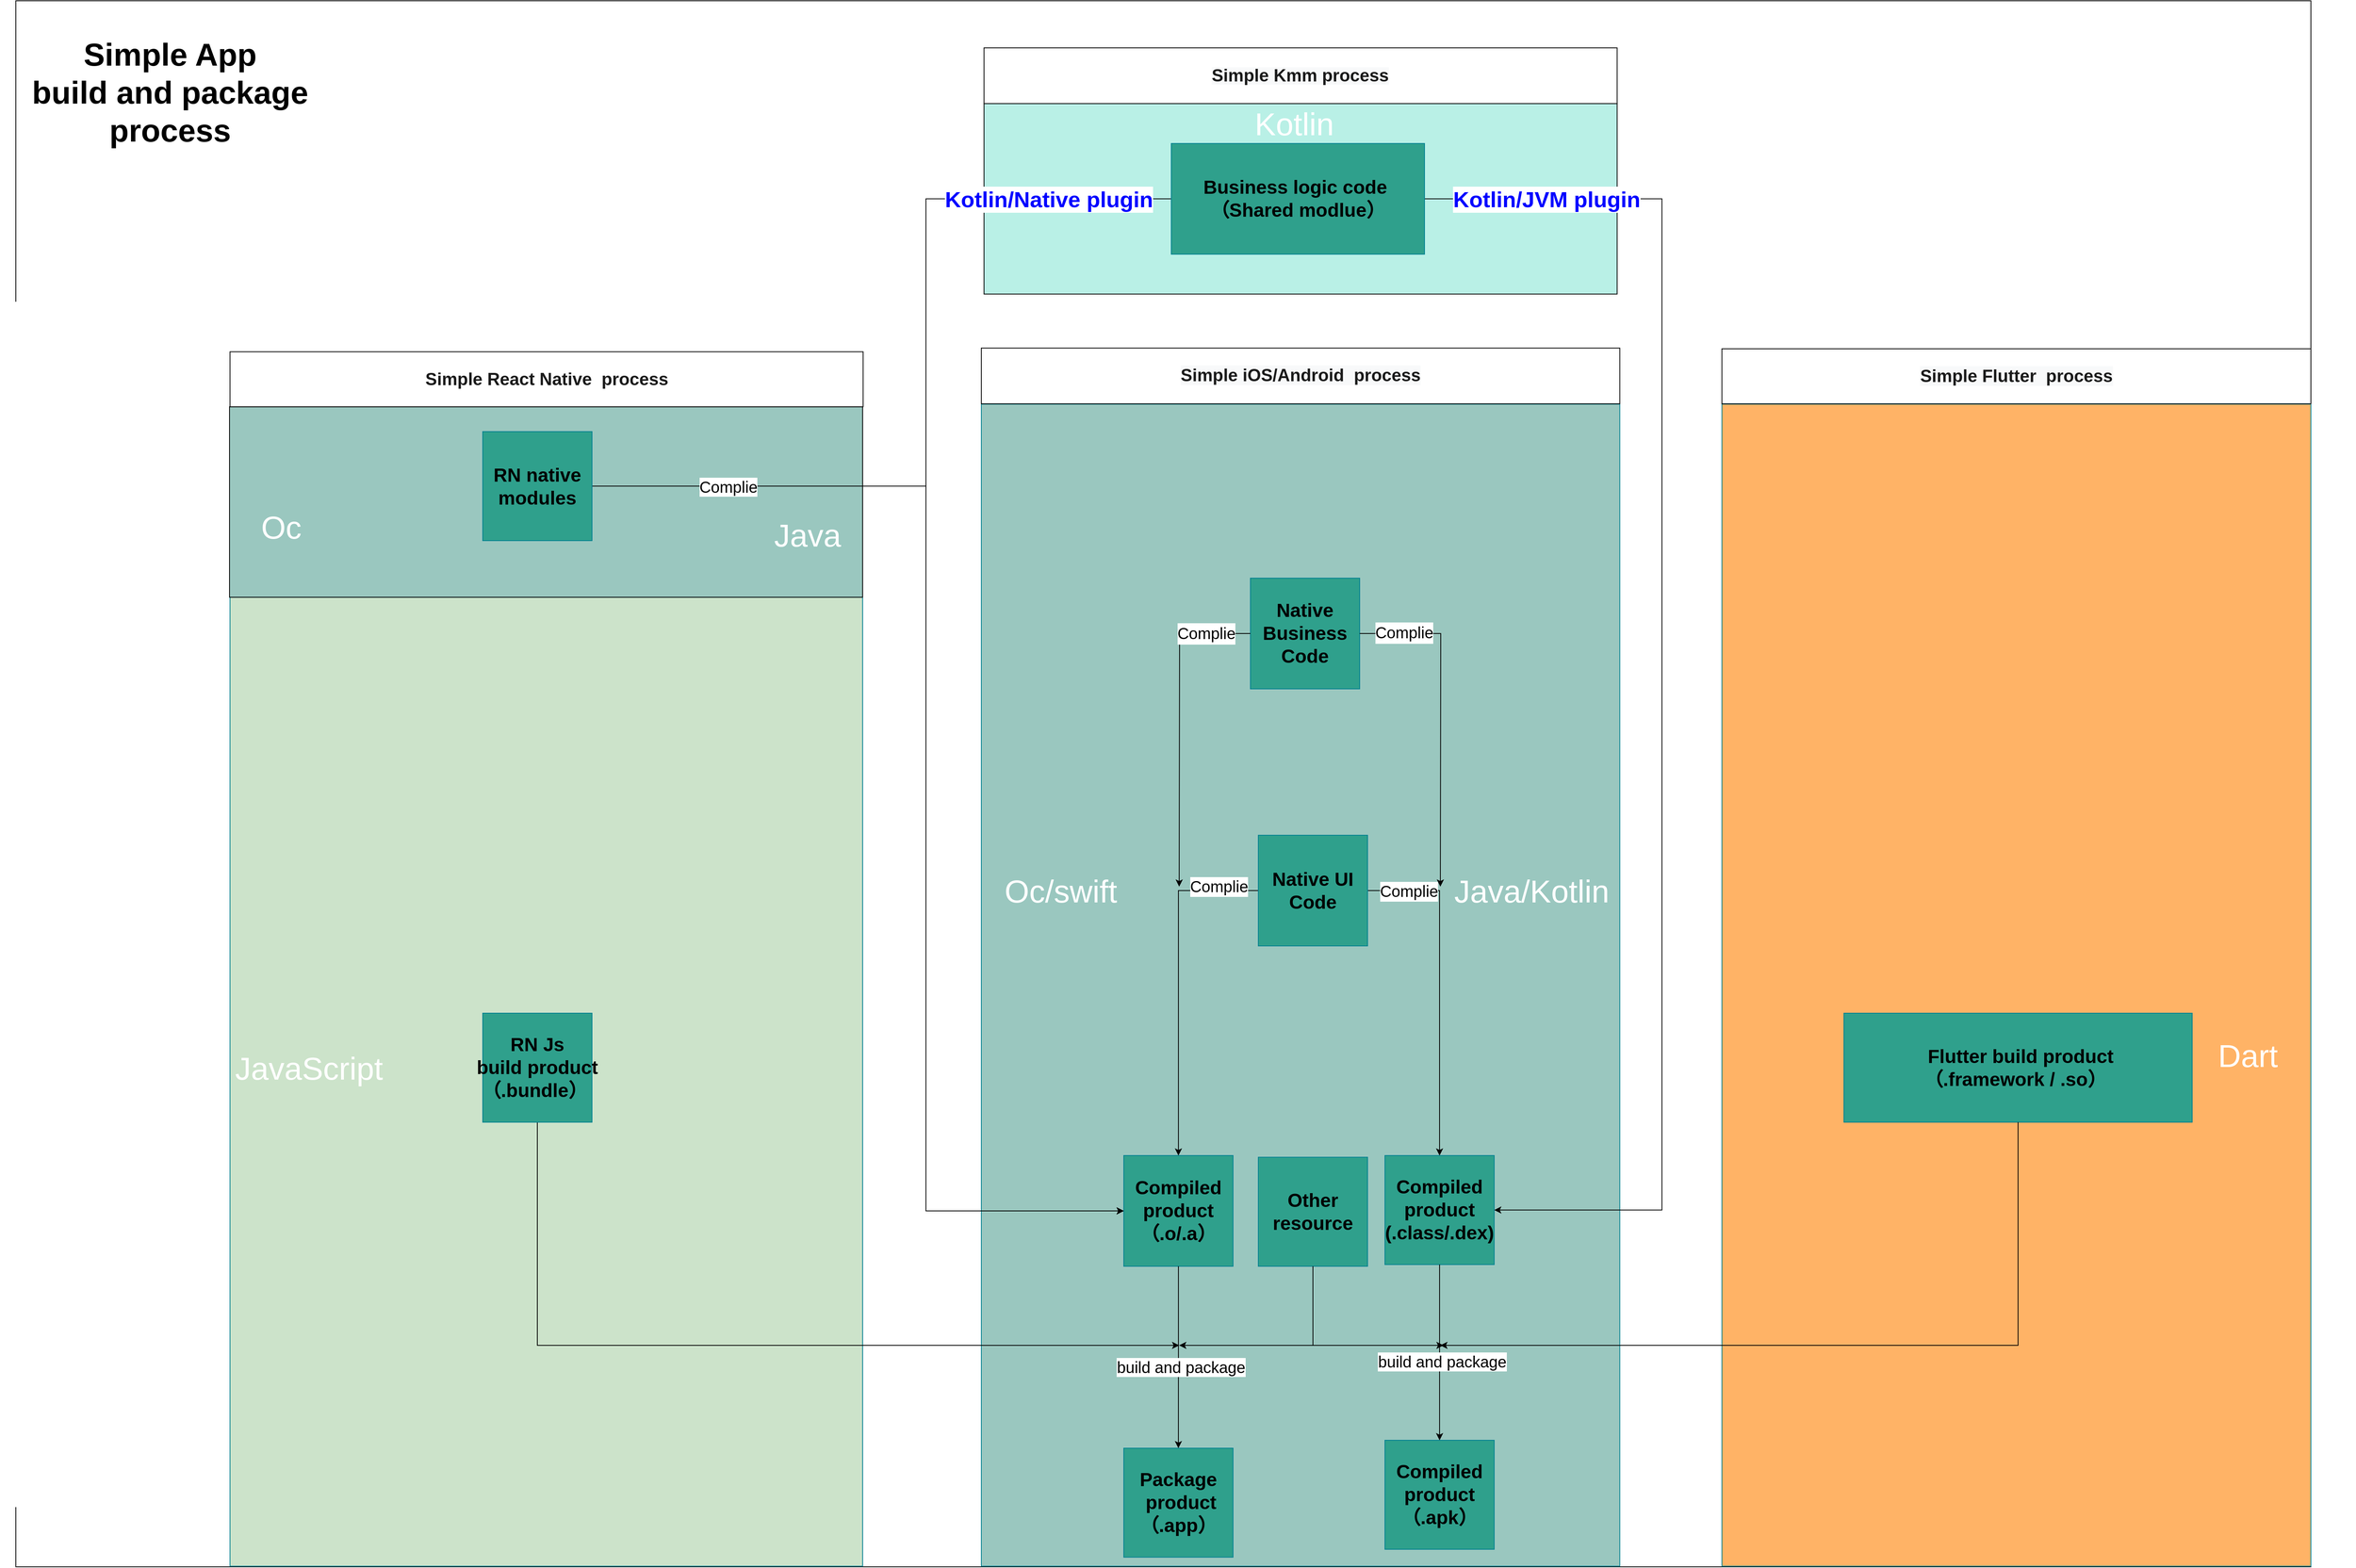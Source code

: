 <mxfile version="14.6.6" type="github">
  <diagram name="Page-1" id="74e2e168-ea6b-b213-b513-2b3c1d86103e">
    <mxGraphModel dx="2161" dy="1440" grid="1" gridSize="10" guides="1" tooltips="1" connect="1" arrows="1" fold="1" page="1" pageScale="1" pageWidth="1100" pageHeight="850" background="#FFFFFF" math="0" shadow="0">
      <root>
        <mxCell id="0" />
        <mxCell id="zV7dkoKjgI9M_0pRiy-D-59" parent="0" />
        <mxCell id="jdmbukqVWFfZpZ_Yd1g2-0" value="" style="group" parent="zV7dkoKjgI9M_0pRiy-D-59" vertex="1" connectable="0">
          <mxGeometry x="-480" y="-100" width="2955.79" height="1540" as="geometry" />
        </mxCell>
        <mxCell id="7TCu5U-1uXZLQe100RPo-0" value="" style="whiteSpace=wrap;html=1;" parent="jdmbukqVWFfZpZ_Yd1g2-0" vertex="1">
          <mxGeometry y="-440" width="2900" height="1980" as="geometry" />
        </mxCell>
        <mxCell id="zV7dkoKjgI9M_0pRiy-D-212" value="" style="whiteSpace=wrap;html=1;rounded=0;sketch=0;strokeColor=#028090;container=0;align=right;fillColor=#FFB366;" parent="jdmbukqVWFfZpZ_Yd1g2-0" vertex="1">
          <mxGeometry x="2155.79" y="70" width="744.21" height="1469.21" as="geometry" />
        </mxCell>
        <mxCell id="zV7dkoKjgI9M_0pRiy-D-124" value="" style="whiteSpace=wrap;html=1;rounded=0;sketch=0;strokeColor=#028090;fillColor=#CCE3CA;container=0;align=left;" parent="jdmbukqVWFfZpZ_Yd1g2-0" vertex="1">
          <mxGeometry x="270.63" y="314.125" width="799.37" height="1225.089" as="geometry" />
        </mxCell>
        <mxCell id="zV7dkoKjgI9M_0pRiy-D-65" value="" style="whiteSpace=wrap;html=1;rounded=0;sketch=0;strokeColor=#028090;fontColor=#E4FDE1;fillColor=#9AC7BF;container=0;align=right;" parent="jdmbukqVWFfZpZ_Yd1g2-0" vertex="1">
          <mxGeometry x="1220" y="70" width="806.75" height="1469.21" as="geometry" />
        </mxCell>
        <mxCell id="jdmbukqVWFfZpZ_Yd1g2-4" value="" style="whiteSpace=wrap;html=1;fillColor=#9AC7BF;" parent="jdmbukqVWFfZpZ_Yd1g2-0" vertex="1">
          <mxGeometry x="270" y="73.296" width="800" height="240.83" as="geometry" />
        </mxCell>
        <mxCell id="jdmbukqVWFfZpZ_Yd1g2-6" value="&lt;div style=&quot;text-align: right; font-size: 40px;&quot;&gt;&lt;font color=&quot;#ffffff&quot; style=&quot;font-size: 40px;&quot;&gt;&lt;span style=&quot;font-size: 40px;&quot;&gt;Java&lt;/span&gt;&lt;/font&gt;&lt;/div&gt;" style="text;html=1;resizable=0;autosize=1;align=center;verticalAlign=middle;points=[];fillColor=none;strokeColor=none;rounded=0;fontSize=40;fontStyle=0" parent="jdmbukqVWFfZpZ_Yd1g2-0" vertex="1">
          <mxGeometry x="950" y="209.999" width="100" height="50" as="geometry" />
        </mxCell>
        <mxCell id="jdmbukqVWFfZpZ_Yd1g2-7" value="&lt;div style=&quot;text-align: right; font-size: 40px;&quot;&gt;&lt;font color=&quot;#ffffff&quot; style=&quot;font-size: 40px;&quot;&gt;Oc&lt;/font&gt;&lt;/div&gt;" style="text;html=1;resizable=0;autosize=1;align=center;verticalAlign=middle;points=[];fillColor=none;strokeColor=none;rounded=0;fontSize=40;fontStyle=0" parent="jdmbukqVWFfZpZ_Yd1g2-0" vertex="1">
          <mxGeometry x="300" y="199.999" width="70" height="50" as="geometry" />
        </mxCell>
        <mxCell id="jdmbukqVWFfZpZ_Yd1g2-72" style="edgeStyle=orthogonalEdgeStyle;rounded=0;orthogonalLoop=1;jettySize=auto;html=1;entryX=0;entryY=0.5;entryDx=0;entryDy=0;startArrow=none;startFill=0;endArrow=classic;endFill=1;fontSize=20;" parent="jdmbukqVWFfZpZ_Yd1g2-0" source="jdmbukqVWFfZpZ_Yd1g2-8" target="jdmbukqVWFfZpZ_Yd1g2-14" edge="1">
          <mxGeometry relative="1" as="geometry">
            <Array as="points">
              <mxPoint x="1150" y="174" />
              <mxPoint x="1150" y="1090" />
            </Array>
          </mxGeometry>
        </mxCell>
        <mxCell id="jdmbukqVWFfZpZ_Yd1g2-73" value="Complie" style="edgeLabel;html=1;align=center;verticalAlign=middle;resizable=0;points=[];fontSize=20;" parent="jdmbukqVWFfZpZ_Yd1g2-72" vertex="1" connectable="0">
          <mxGeometry x="0.131" y="2" relative="1" as="geometry">
            <mxPoint x="-252" y="-475.66" as="offset" />
          </mxGeometry>
        </mxCell>
        <mxCell id="jdmbukqVWFfZpZ_Yd1g2-8" value="RN native modules" style="whiteSpace=wrap;html=1;rounded=0;sketch=0;strokeColor=#028090;fontSize=24;fontColor=#000000;fillColor=#2FA08C;container=0;fontStyle=1" parent="jdmbukqVWFfZpZ_Yd1g2-0" vertex="1">
          <mxGeometry x="589.998" y="104.708" width="138.046" height="137.859" as="geometry" />
        </mxCell>
        <mxCell id="jdmbukqVWFfZpZ_Yd1g2-53" style="edgeStyle=orthogonalEdgeStyle;rounded=0;orthogonalLoop=1;jettySize=auto;html=1;fontSize=20;endArrow=classic;endFill=1;" parent="jdmbukqVWFfZpZ_Yd1g2-0" source="jdmbukqVWFfZpZ_Yd1g2-10" edge="1">
          <mxGeometry relative="1" as="geometry">
            <mxPoint x="1470" y="1260" as="targetPoint" />
            <Array as="points">
              <mxPoint x="659" y="1260" />
            </Array>
          </mxGeometry>
        </mxCell>
        <mxCell id="jdmbukqVWFfZpZ_Yd1g2-10" value="RN Js build&amp;nbsp;product&lt;br style=&quot;font-size: 24px;&quot;&gt;（.bundle）&amp;nbsp;" style="whiteSpace=wrap;html=1;rounded=0;sketch=0;strokeColor=#028090;fontSize=24;fontColor=#000000;fillColor=#2FA08C;container=0;fontStyle=1" parent="jdmbukqVWFfZpZ_Yd1g2-0" vertex="1">
          <mxGeometry x="589.998" y="839.998" width="138.046" height="137.859" as="geometry" />
        </mxCell>
        <mxCell id="jdmbukqVWFfZpZ_Yd1g2-11" value="&lt;div style=&quot;text-align: right; font-size: 40px;&quot;&gt;&lt;font color=&quot;#ffffff&quot; style=&quot;font-size: 40px;&quot;&gt;Oc/swift&lt;/font&gt;&lt;/div&gt;" style="text;html=1;resizable=0;autosize=1;align=center;verticalAlign=middle;points=[];fillColor=none;strokeColor=none;rounded=0;fontSize=40;fontStyle=0" parent="jdmbukqVWFfZpZ_Yd1g2-0" vertex="1">
          <mxGeometry x="1240" y="659.999" width="160" height="50" as="geometry" />
        </mxCell>
        <mxCell id="jdmbukqVWFfZpZ_Yd1g2-12" value="&lt;div style=&quot;text-align: right; font-size: 40px;&quot;&gt;&lt;font color=&quot;#ffffff&quot; style=&quot;font-size: 40px;&quot;&gt;&lt;span style=&quot;font-size: 40px;&quot;&gt;Java/Kotlin&lt;/span&gt;&lt;/font&gt;&lt;/div&gt;" style="text;html=1;resizable=0;autosize=1;align=center;verticalAlign=middle;points=[];fillColor=none;strokeColor=none;rounded=0;fontSize=40;fontStyle=0" parent="jdmbukqVWFfZpZ_Yd1g2-0" vertex="1">
          <mxGeometry x="1810" y="659.999" width="210" height="50" as="geometry" />
        </mxCell>
        <mxCell id="jdmbukqVWFfZpZ_Yd1g2-54" value="&lt;div style=&quot;text-align: right; font-size: 40px;&quot;&gt;&lt;font color=&quot;#ffffff&quot; style=&quot;font-size: 40px;&quot;&gt;JavaScript&lt;/font&gt;&lt;/div&gt;" style="text;html=1;resizable=0;autosize=1;align=center;verticalAlign=middle;points=[];fillColor=none;strokeColor=none;rounded=0;fontSize=40;fontStyle=0" parent="jdmbukqVWFfZpZ_Yd1g2-0" vertex="1">
          <mxGeometry x="270" y="883.929" width="200" height="50" as="geometry" />
        </mxCell>
        <mxCell id="jdmbukqVWFfZpZ_Yd1g2-55" value="&lt;div style=&quot;text-align: right; font-size: 40px;&quot;&gt;&lt;font color=&quot;#ffffff&quot; style=&quot;font-size: 40px;&quot;&gt;Dart&lt;/font&gt;&lt;/div&gt;" style="text;html=1;resizable=0;autosize=1;align=center;verticalAlign=middle;points=[];fillColor=none;strokeColor=none;rounded=0;fontSize=40;fontStyle=0" parent="jdmbukqVWFfZpZ_Yd1g2-0" vertex="1">
          <mxGeometry x="2775" y="868.309" width="90" height="50" as="geometry" />
        </mxCell>
        <mxCell id="jdmbukqVWFfZpZ_Yd1g2-56" value="&amp;nbsp;Flutter build&amp;nbsp;product&lt;br style=&quot;font-size: 24px;&quot;&gt;（.framework / .so）&amp;nbsp;" style="whiteSpace=wrap;html=1;rounded=0;sketch=0;strokeColor=#028090;fontSize=24;fontColor=#000000;fillColor=#2FA08C;container=0;fontStyle=1" parent="jdmbukqVWFfZpZ_Yd1g2-0" vertex="1">
          <mxGeometry x="2310" y="840" width="440" height="137.86" as="geometry" />
        </mxCell>
        <mxCell id="jdmbukqVWFfZpZ_Yd1g2-14" value="&lt;font style=&quot;font-size: 24px;&quot;&gt;&lt;span style=&quot;font-size: 24px;&quot;&gt;Compiled product&lt;br style=&quot;font-size: 24px;&quot;&gt;（.o/.a）&lt;/span&gt;&lt;/font&gt;" style="whiteSpace=wrap;html=1;rounded=0;sketch=0;strokeColor=#028090;fontSize=24;fontColor=#000000;fillColor=#2FA08C;container=0;fontStyle=1" parent="jdmbukqVWFfZpZ_Yd1g2-0" vertex="1">
          <mxGeometry x="1400" y="1020" width="138.05" height="140" as="geometry" />
        </mxCell>
        <mxCell id="jdmbukqVWFfZpZ_Yd1g2-15" value="Compiled product&lt;br style=&quot;font-size: 24px;&quot;&gt;(.class/.dex)" style="whiteSpace=wrap;html=1;rounded=0;sketch=0;strokeColor=#028090;fontSize=24;fontColor=#000000;fillColor=#2FA08C;container=0;fontStyle=1" parent="jdmbukqVWFfZpZ_Yd1g2-0" vertex="1">
          <mxGeometry x="1729.998" y="1019.998" width="138.046" height="137.859" as="geometry" />
        </mxCell>
        <mxCell id="jdmbukqVWFfZpZ_Yd1g2-16" value="Package&lt;br style=&quot;font-size: 24px;&quot;&gt;&amp;nbsp;product&lt;br style=&quot;font-size: 24px;&quot;&gt;（.app）" style="whiteSpace=wrap;html=1;rounded=0;sketch=0;strokeColor=#028090;fontSize=24;fontColor=#000000;fillColor=#2FA08C;container=0;fontStyle=1" parent="jdmbukqVWFfZpZ_Yd1g2-0" vertex="1">
          <mxGeometry x="1399.998" y="1389.998" width="138.046" height="137.859" as="geometry" />
        </mxCell>
        <mxCell id="jdmbukqVWFfZpZ_Yd1g2-18" style="edgeStyle=orthogonalEdgeStyle;rounded=0;orthogonalLoop=1;jettySize=auto;html=1;fontSize=20;" parent="jdmbukqVWFfZpZ_Yd1g2-0" source="jdmbukqVWFfZpZ_Yd1g2-14" target="jdmbukqVWFfZpZ_Yd1g2-16" edge="1">
          <mxGeometry x="919.998" y="971.788" as="geometry" />
        </mxCell>
        <mxCell id="jdmbukqVWFfZpZ_Yd1g2-19" value="build and package&lt;br&gt;" style="edgeLabel;html=1;align=center;verticalAlign=middle;resizable=0;points=[];fontSize=20;" parent="jdmbukqVWFfZpZ_Yd1g2-18" vertex="1" connectable="0">
          <mxGeometry x="0.1" y="3" relative="1" as="geometry">
            <mxPoint as="offset" />
          </mxGeometry>
        </mxCell>
        <mxCell id="jdmbukqVWFfZpZ_Yd1g2-17" value="Compiled product&lt;br style=&quot;font-size: 24px;&quot;&gt;（.apk）" style="whiteSpace=wrap;html=1;rounded=0;sketch=0;strokeColor=#028090;fontSize=24;fontColor=#000000;fillColor=#2FA08C;container=0;fontStyle=1" parent="jdmbukqVWFfZpZ_Yd1g2-0" vertex="1">
          <mxGeometry x="1729.998" y="1379.998" width="138.046" height="137.859" as="geometry" />
        </mxCell>
        <mxCell id="jdmbukqVWFfZpZ_Yd1g2-20" style="edgeStyle=orthogonalEdgeStyle;rounded=0;orthogonalLoop=1;jettySize=auto;html=1;fontSize=20;exitX=0.5;exitY=1;exitDx=0;exitDy=0;" parent="jdmbukqVWFfZpZ_Yd1g2-0" source="jdmbukqVWFfZpZ_Yd1g2-15" target="jdmbukqVWFfZpZ_Yd1g2-17" edge="1">
          <mxGeometry x="919.998" y="971.788" as="geometry">
            <mxPoint x="1798.02" y="1209.65" as="sourcePoint" />
            <mxPoint x="1798.02" y="1329.648" as="targetPoint" />
          </mxGeometry>
        </mxCell>
        <mxCell id="jdmbukqVWFfZpZ_Yd1g2-21" value="build and package&lt;br&gt;" style="edgeLabel;html=1;align=center;verticalAlign=middle;resizable=0;points=[];fontSize=20;" parent="jdmbukqVWFfZpZ_Yd1g2-20" vertex="1" connectable="0">
          <mxGeometry x="0.1" y="3" relative="1" as="geometry">
            <mxPoint as="offset" />
          </mxGeometry>
        </mxCell>
        <mxCell id="jdmbukqVWFfZpZ_Yd1g2-62" style="edgeStyle=orthogonalEdgeStyle;rounded=0;orthogonalLoop=1;jettySize=auto;html=1;fontSize=20;startArrow=classic;startFill=1;" parent="jdmbukqVWFfZpZ_Yd1g2-0" edge="1">
          <mxGeometry relative="1" as="geometry">
            <mxPoint x="1470" y="1260" as="targetPoint" />
            <mxPoint x="1804.02" y="1260" as="sourcePoint" />
            <Array as="points">
              <mxPoint x="1643.02" y="1260" />
            </Array>
          </mxGeometry>
        </mxCell>
        <mxCell id="jdmbukqVWFfZpZ_Yd1g2-67" value="Other resource" style="whiteSpace=wrap;html=1;rounded=0;sketch=0;strokeColor=#028090;fontSize=24;fontColor=#000000;fillColor=#2FA08C;container=0;fontStyle=1" parent="jdmbukqVWFfZpZ_Yd1g2-0" vertex="1">
          <mxGeometry x="1569.998" y="1022.138" width="138.046" height="137.859" as="geometry" />
        </mxCell>
        <mxCell id="jdmbukqVWFfZpZ_Yd1g2-9" value="" style="whiteSpace=wrap;html=1;fillColor=#B9F0E6;" parent="jdmbukqVWFfZpZ_Yd1g2-0" vertex="1">
          <mxGeometry x="1223.38" y="-310" width="800" height="240.83" as="geometry" />
        </mxCell>
        <mxCell id="jdmbukqVWFfZpZ_Yd1g2-13" value="&lt;span style=&quot;color: rgb(26 , 26 , 26) ; font-family: &amp;#34;helvetica&amp;#34; ; font-style: normal ; letter-spacing: normal ; text-align: center ; text-indent: 0px ; text-transform: none ; word-spacing: 0px ; background-color: rgb(248 , 249 , 250) ; display: inline ; float: none&quot;&gt;&lt;font style=&quot;font-size: 22px&quot;&gt;Simple Kmm&amp;nbsp;process&lt;/font&gt;&lt;/span&gt;" style="whiteSpace=wrap;html=1;rounded=0;sketch=0;fontSize=20;fontColor=#FFFFFF;fillColor=#FFFFFF;container=0;fontStyle=1" parent="jdmbukqVWFfZpZ_Yd1g2-0" vertex="1">
          <mxGeometry x="1223.38" y="-380.48" width="800" height="70.48" as="geometry" />
        </mxCell>
        <mxCell id="jdmbukqVWFfZpZ_Yd1g2-79" style="edgeStyle=orthogonalEdgeStyle;rounded=0;orthogonalLoop=1;jettySize=auto;html=1;startArrow=none;startFill=0;endArrow=classic;endFill=1;fontSize=18;" parent="jdmbukqVWFfZpZ_Yd1g2-0" source="jdmbukqVWFfZpZ_Yd1g2-77" target="jdmbukqVWFfZpZ_Yd1g2-15" edge="1">
          <mxGeometry relative="1" as="geometry" />
        </mxCell>
        <mxCell id="jdmbukqVWFfZpZ_Yd1g2-84" value="&lt;span style=&quot;font-size: 20px&quot;&gt;Complie&lt;/span&gt;" style="edgeLabel;html=1;align=center;verticalAlign=middle;resizable=0;points=[];fontSize=18;" parent="jdmbukqVWFfZpZ_Yd1g2-79" vertex="1" connectable="0">
          <mxGeometry x="0.009" y="3" relative="1" as="geometry">
            <mxPoint x="-42" y="-123.44" as="offset" />
          </mxGeometry>
        </mxCell>
        <mxCell id="jdmbukqVWFfZpZ_Yd1g2-82" style="edgeStyle=orthogonalEdgeStyle;rounded=0;orthogonalLoop=1;jettySize=auto;html=1;startArrow=none;startFill=0;endArrow=classic;endFill=1;fontSize=18;" parent="jdmbukqVWFfZpZ_Yd1g2-0" source="jdmbukqVWFfZpZ_Yd1g2-77" target="jdmbukqVWFfZpZ_Yd1g2-14" edge="1">
          <mxGeometry relative="1" as="geometry" />
        </mxCell>
        <mxCell id="jdmbukqVWFfZpZ_Yd1g2-83" value="&lt;span style=&quot;font-size: 20px&quot;&gt;Complie&lt;/span&gt;" style="edgeLabel;html=1;align=center;verticalAlign=middle;resizable=0;points=[];fontSize=18;" parent="jdmbukqVWFfZpZ_Yd1g2-82" vertex="1" connectable="0">
          <mxGeometry x="-0.033" y="7" relative="1" as="geometry">
            <mxPoint x="44" y="-115" as="offset" />
          </mxGeometry>
        </mxCell>
        <mxCell id="jdmbukqVWFfZpZ_Yd1g2-77" value="&lt;span style=&quot;font-size: 24px;&quot;&gt;&lt;span style=&quot;font-size: 24px;&quot;&gt;Native UI Code&lt;/span&gt;&lt;/span&gt;" style="whiteSpace=wrap;html=1;rounded=0;sketch=0;strokeColor=#028090;fontSize=24;fontColor=#000000;fillColor=#2FA08C;container=0;fontStyle=1" parent="jdmbukqVWFfZpZ_Yd1g2-0" vertex="1">
          <mxGeometry x="1570" y="615" width="138.05" height="140" as="geometry" />
        </mxCell>
        <mxCell id="jdmbukqVWFfZpZ_Yd1g2-75" value="&lt;div style=&quot;text-align: right; font-size: 40px;&quot;&gt;&lt;font color=&quot;#ffffff&quot; style=&quot;font-size: 40px;&quot;&gt;&lt;span style=&quot;font-size: 40px;&quot;&gt;Kotlin&lt;/span&gt;&lt;/font&gt;&lt;/div&gt;" style="text;html=1;resizable=0;autosize=1;align=center;verticalAlign=middle;points=[];fillColor=none;strokeColor=none;rounded=0;fontSize=40;fontStyle=0" parent="jdmbukqVWFfZpZ_Yd1g2-0" vertex="1">
          <mxGeometry x="1555" y="-310.001" width="120" height="50" as="geometry" />
        </mxCell>
        <mxCell id="jdmbukqVWFfZpZ_Yd1g2-91" value="&lt;span style=&quot;font-size: 24px;&quot;&gt;&lt;span style=&quot;font-size: 24px;&quot;&gt;Native Business Code&lt;/span&gt;&lt;/span&gt;" style="whiteSpace=wrap;html=1;rounded=0;sketch=0;strokeColor=#028090;fontSize=24;fontColor=#000000;fillColor=#2FA08C;container=0;fontStyle=1" parent="jdmbukqVWFfZpZ_Yd1g2-0" vertex="1">
          <mxGeometry x="1560" y="290" width="138.05" height="140" as="geometry" />
        </mxCell>
        <mxCell id="zV7dkoKjgI9M_0pRiy-D-214" value="&lt;span style=&quot;color: rgb(26, 26, 26); font-family: helvetica; font-size: 22px; font-style: normal; letter-spacing: normal; text-align: center; text-indent: 0px; text-transform: none; word-spacing: 0px; background-color: rgb(248, 249, 250); display: inline; float: none;&quot;&gt;Simple Flutter&amp;nbsp; process&lt;/span&gt;" style="whiteSpace=wrap;html=1;rounded=0;sketch=0;fontSize=22;fontColor=#FFFFFF;fillColor=#FFFFFF;container=0;fontStyle=1" parent="jdmbukqVWFfZpZ_Yd1g2-0" vertex="1">
          <mxGeometry x="2155.79" width="744.21" height="69.56" as="geometry" />
        </mxCell>
        <mxCell id="zV7dkoKjgI9M_0pRiy-D-120" value="&lt;span style=&quot;color: rgb(26, 26, 26); font-family: helvetica; font-size: 22px; font-style: normal; letter-spacing: normal; text-align: center; text-indent: 0px; text-transform: none; word-spacing: 0px; background-color: rgb(248, 249, 250); display: inline; float: none;&quot;&gt;Simple iOS/Android&amp;nbsp; process&lt;/span&gt;" style="whiteSpace=wrap;html=1;rounded=0;sketch=0;fontSize=22;fontColor=#FFFFFF;fillColor=#FFFFFF;container=0;fontStyle=1" parent="jdmbukqVWFfZpZ_Yd1g2-0" vertex="1">
          <mxGeometry x="1220" y="-0.92" width="806.75" height="70.48" as="geometry" />
        </mxCell>
        <mxCell id="zV7dkoKjgI9M_0pRiy-D-126" value="&lt;span style=&quot;color: rgb(26, 26, 26); font-size: 22px;&quot;&gt;Simple React Native&amp;nbsp; process&lt;/span&gt;" style="whiteSpace=wrap;html=1;rounded=0;sketch=0;fontSize=22;fontColor=#FFFFFF;fillColor=#FFFFFF;container=0;fontStyle=1" parent="jdmbukqVWFfZpZ_Yd1g2-0" vertex="1">
          <mxGeometry x="270.63" y="3.74" width="800" height="69.56" as="geometry" />
        </mxCell>
        <mxCell id="jdmbukqVWFfZpZ_Yd1g2-68" style="edgeStyle=orthogonalEdgeStyle;rounded=0;orthogonalLoop=1;jettySize=auto;html=1;startArrow=none;startFill=0;endArrow=none;endFill=0;fontSize=20;" parent="zV7dkoKjgI9M_0pRiy-D-59" source="jdmbukqVWFfZpZ_Yd1g2-67" edge="1">
          <mxGeometry relative="1" as="geometry">
            <mxPoint x="1159.021" y="1160" as="targetPoint" />
          </mxGeometry>
        </mxCell>
        <mxCell id="jdmbukqVWFfZpZ_Yd1g2-71" style="edgeStyle=orthogonalEdgeStyle;rounded=0;orthogonalLoop=1;jettySize=auto;html=1;startArrow=none;startFill=0;endArrow=classic;endFill=1;fontSize=20;" parent="zV7dkoKjgI9M_0pRiy-D-59" source="jdmbukqVWFfZpZ_Yd1g2-56" edge="1">
          <mxGeometry relative="1" as="geometry">
            <mxPoint x="1320" y="1160" as="targetPoint" />
            <Array as="points">
              <mxPoint x="2050" y="1160" />
            </Array>
          </mxGeometry>
        </mxCell>
        <mxCell id="jdmbukqVWFfZpZ_Yd1g2-74" value="&lt;div style=&quot;text-align: right ; font-size: 20px&quot;&gt;&lt;br&gt;&lt;/div&gt;" style="text;html=1;resizable=0;autosize=1;align=center;verticalAlign=middle;points=[];fillColor=none;strokeColor=none;rounded=0;fontSize=20;fontStyle=1" parent="zV7dkoKjgI9M_0pRiy-D-59" vertex="1">
          <mxGeometry x="795" y="-304.581" width="20" height="30" as="geometry" />
        </mxCell>
        <mxCell id="jdmbukqVWFfZpZ_Yd1g2-87" style="edgeStyle=orthogonalEdgeStyle;rounded=0;orthogonalLoop=1;jettySize=auto;html=1;startArrow=none;startFill=0;endArrow=classic;endFill=1;fontSize=18;entryX=1;entryY=0.5;entryDx=0;entryDy=0;" parent="zV7dkoKjgI9M_0pRiy-D-59" edge="1">
          <mxGeometry relative="1" as="geometry">
            <Array as="points">
              <mxPoint x="1600" y="-289" />
              <mxPoint x="1600" y="989" />
            </Array>
            <mxPoint x="1300" y="-289.6" as="sourcePoint" />
            <mxPoint x="1388.043" y="988.928" as="targetPoint" />
          </mxGeometry>
        </mxCell>
        <mxCell id="jdmbukqVWFfZpZ_Yd1g2-90" value="Kotlin/JVM plugin" style="edgeLabel;html=1;align=center;verticalAlign=middle;resizable=0;points=[];fontSize=28;fontColor=#0000FF;fontStyle=1" parent="jdmbukqVWFfZpZ_Yd1g2-87" vertex="1" connectable="0">
          <mxGeometry x="-0.923" y="6" relative="1" as="geometry">
            <mxPoint x="85.1" y="5.92" as="offset" />
          </mxGeometry>
        </mxCell>
        <mxCell id="jdmbukqVWFfZpZ_Yd1g2-88" style="edgeStyle=orthogonalEdgeStyle;rounded=0;orthogonalLoop=1;jettySize=auto;html=1;startArrow=none;startFill=0;endArrow=classic;endFill=1;fontSize=18;entryX=0;entryY=0.5;entryDx=0;entryDy=0;" parent="zV7dkoKjgI9M_0pRiy-D-59" source="jdmbukqVWFfZpZ_Yd1g2-85" target="jdmbukqVWFfZpZ_Yd1g2-14" edge="1">
          <mxGeometry relative="1" as="geometry">
            <mxPoint x="870" y="990" as="targetPoint" />
            <Array as="points">
              <mxPoint x="670" y="-289" />
              <mxPoint x="670" y="990" />
            </Array>
          </mxGeometry>
        </mxCell>
        <mxCell id="jdmbukqVWFfZpZ_Yd1g2-89" value="Kotlin/Native plugin" style="edgeLabel;html=1;align=center;verticalAlign=middle;resizable=0;points=[];fontSize=28;fontColor=#0000FF;fontStyle=1" parent="jdmbukqVWFfZpZ_Yd1g2-88" vertex="1" connectable="0">
          <mxGeometry x="-0.841" y="-4" relative="1" as="geometry">
            <mxPoint x="-9.35" y="3.92" as="offset" />
          </mxGeometry>
        </mxCell>
        <mxCell id="jdmbukqVWFfZpZ_Yd1g2-85" value="&lt;span style=&quot;font-size: 24px&quot;&gt;&lt;font style=&quot;font-size: 24px&quot;&gt;Business logic code&lt;/font&gt;&lt;/span&gt;&lt;span style=&quot;font-size: 24px&quot;&gt;&lt;font style=&quot;font-size: 24px&quot;&gt;&amp;nbsp;&lt;br style=&quot;font-size: 24px;&quot;&gt;（Shared modlue）&lt;/font&gt;&lt;br style=&quot;font-size: 24px;&quot;&gt;&lt;/span&gt;" style="whiteSpace=wrap;html=1;rounded=0;sketch=0;strokeColor=#028090;fontSize=24;fontColor=#000000;fillColor=#2FA08C;container=0;fontStyle=1" parent="zV7dkoKjgI9M_0pRiy-D-59" vertex="1">
          <mxGeometry x="980" y="-359.59" width="320" height="140" as="geometry" />
        </mxCell>
        <mxCell id="jdmbukqVWFfZpZ_Yd1g2-93" style="edgeStyle=orthogonalEdgeStyle;rounded=0;orthogonalLoop=1;jettySize=auto;html=1;startArrow=none;startFill=0;endArrow=classic;endFill=1;fontSize=22;" parent="zV7dkoKjgI9M_0pRiy-D-59" source="jdmbukqVWFfZpZ_Yd1g2-91" edge="1">
          <mxGeometry relative="1" as="geometry">
            <mxPoint x="990" y="580" as="targetPoint" />
          </mxGeometry>
        </mxCell>
        <mxCell id="jdmbukqVWFfZpZ_Yd1g2-96" value="&lt;span style=&quot;font-size: 20px&quot;&gt;Complie&lt;/span&gt;" style="edgeLabel;html=1;align=center;verticalAlign=middle;resizable=0;points=[];fontSize=22;" parent="jdmbukqVWFfZpZ_Yd1g2-93" vertex="1" connectable="0">
          <mxGeometry x="-0.729" y="-1" relative="1" as="geometry">
            <mxPoint x="-1" y="1" as="offset" />
          </mxGeometry>
        </mxCell>
        <mxCell id="jdmbukqVWFfZpZ_Yd1g2-94" style="edgeStyle=orthogonalEdgeStyle;rounded=0;orthogonalLoop=1;jettySize=auto;html=1;startArrow=none;startFill=0;endArrow=classic;endFill=1;fontSize=22;" parent="zV7dkoKjgI9M_0pRiy-D-59" source="jdmbukqVWFfZpZ_Yd1g2-91" edge="1">
          <mxGeometry relative="1" as="geometry">
            <mxPoint x="1320" y="580" as="targetPoint" />
          </mxGeometry>
        </mxCell>
        <mxCell id="jdmbukqVWFfZpZ_Yd1g2-97" value="&lt;span style=&quot;font-size: 20px&quot;&gt;Complie&lt;/span&gt;" style="edgeLabel;html=1;align=center;verticalAlign=middle;resizable=0;points=[];fontSize=22;" parent="jdmbukqVWFfZpZ_Yd1g2-94" vertex="1" connectable="0">
          <mxGeometry x="-0.732" relative="1" as="geometry">
            <mxPoint x="-1" y="-1" as="offset" />
          </mxGeometry>
        </mxCell>
        <mxCell id="7TCu5U-1uXZLQe100RPo-2" value="Simple App&lt;br&gt;build and package&lt;br&gt;process" style="text;html=1;strokeColor=none;fillColor=none;align=center;verticalAlign=middle;whiteSpace=wrap;rounded=0;fontSize=40;fontStyle=1" parent="zV7dkoKjgI9M_0pRiy-D-59" vertex="1">
          <mxGeometry x="-500" y="-524" width="430" height="197.7" as="geometry" />
        </mxCell>
      </root>
    </mxGraphModel>
  </diagram>
</mxfile>
